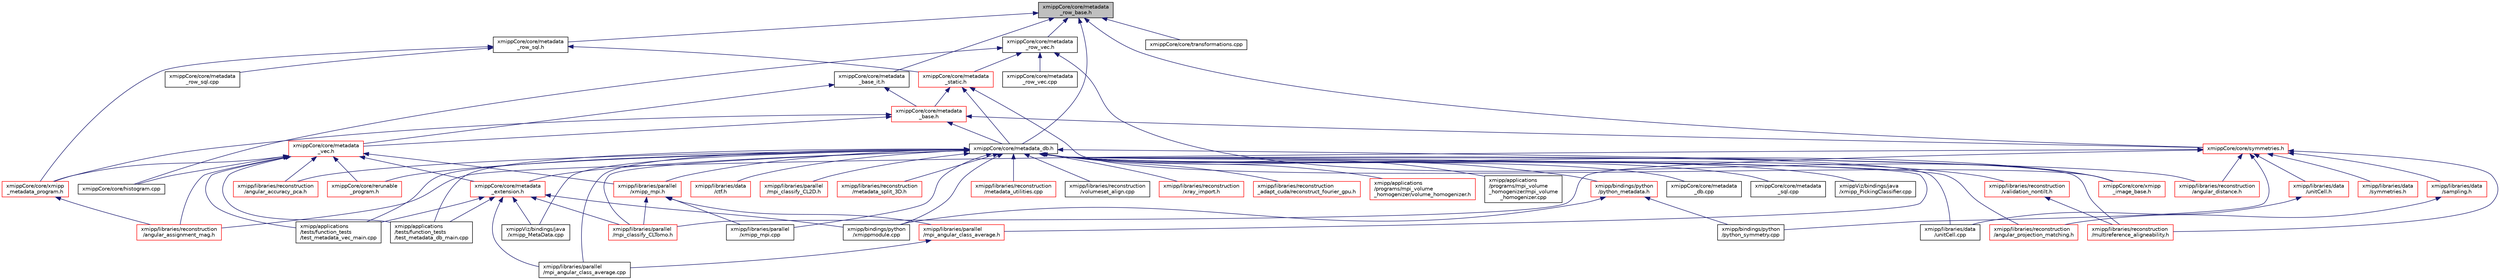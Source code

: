 digraph "xmippCore/core/metadata_row_base.h"
{
  edge [fontname="Helvetica",fontsize="10",labelfontname="Helvetica",labelfontsize="10"];
  node [fontname="Helvetica",fontsize="10",shape=record];
  Node10 [label="xmippCore/core/metadata\l_row_base.h",height=0.2,width=0.4,color="black", fillcolor="grey75", style="filled", fontcolor="black"];
  Node10 -> Node11 [dir="back",color="midnightblue",fontsize="10",style="solid",fontname="Helvetica"];
  Node11 [label="xmippCore/core/metadata\l_row_vec.h",height=0.2,width=0.4,color="black", fillcolor="white", style="filled",URL="$metadata__row__vec_8h.html"];
  Node11 -> Node12 [dir="back",color="midnightblue",fontsize="10",style="solid",fontname="Helvetica"];
  Node12 [label="xmippCore/core/xmipp\l_image_base.h",height=0.2,width=0.4,color="red", fillcolor="white", style="filled",URL="$xmipp__image__base_8h.html"];
  Node11 -> Node651 [dir="back",color="midnightblue",fontsize="10",style="solid",fontname="Helvetica"];
  Node651 [label="xmippCore/core/metadata\l_static.h",height=0.2,width=0.4,color="red", fillcolor="white", style="filled",URL="$metadata__static_8h.html"];
  Node651 -> Node12 [dir="back",color="midnightblue",fontsize="10",style="solid",fontname="Helvetica"];
  Node651 -> Node652 [dir="back",color="midnightblue",fontsize="10",style="solid",fontname="Helvetica"];
  Node652 [label="xmippCore/core/metadata\l_base.h",height=0.2,width=0.4,color="red", fillcolor="white", style="filled",URL="$metadata__base_8h.html"];
  Node652 -> Node655 [dir="back",color="midnightblue",fontsize="10",style="solid",fontname="Helvetica"];
  Node655 [label="xmippCore/core/metadata_db.h",height=0.2,width=0.4,color="black", fillcolor="white", style="filled",URL="$metadata__db_8h.html"];
  Node655 -> Node268 [dir="back",color="midnightblue",fontsize="10",style="solid",fontname="Helvetica"];
  Node268 [label="xmipp/applications\l/programs/mpi_volume\l_homogenizer/volume_homogenizer.h",height=0.2,width=0.4,color="red", fillcolor="white", style="filled",URL="$volume__homogenizer_8h.html"];
  Node655 -> Node270 [dir="back",color="midnightblue",fontsize="10",style="solid",fontname="Helvetica"];
  Node270 [label="xmipp/applications\l/programs/mpi_volume\l_homogenizer/mpi_volume\l_homogenizer.cpp",height=0.2,width=0.4,color="black", fillcolor="white", style="filled",URL="$mpi__volume__homogenizer_8cpp.html"];
  Node655 -> Node586 [dir="back",color="midnightblue",fontsize="10",style="solid",fontname="Helvetica"];
  Node586 [label="xmipp/applications\l/tests/function_tests\l/test_metadata_db_main.cpp",height=0.2,width=0.4,color="black", fillcolor="white", style="filled",URL="$test__metadata__db__main_8cpp.html"];
  Node655 -> Node587 [dir="back",color="midnightblue",fontsize="10",style="solid",fontname="Helvetica"];
  Node587 [label="xmipp/applications\l/tests/function_tests\l/test_metadata_vec_main.cpp",height=0.2,width=0.4,color="black", fillcolor="white", style="filled",URL="$test__metadata__vec__main_8cpp.html"];
  Node655 -> Node656 [dir="back",color="midnightblue",fontsize="10",style="solid",fontname="Helvetica"];
  Node656 [label="xmipp/bindings/python\l/python_metadata.h",height=0.2,width=0.4,color="red", fillcolor="white", style="filled",URL="$python__metadata_8h.html"];
  Node656 -> Node658 [dir="back",color="midnightblue",fontsize="10",style="solid",fontname="Helvetica"];
  Node658 [label="xmipp/bindings/python\l/python_symmetry.cpp",height=0.2,width=0.4,color="black", fillcolor="white", style="filled",URL="$python__symmetry_8cpp.html"];
  Node656 -> Node273 [dir="back",color="midnightblue",fontsize="10",style="solid",fontname="Helvetica"];
  Node273 [label="xmipp/bindings/python\l/xmippmodule.cpp",height=0.2,width=0.4,color="black", fillcolor="white", style="filled",URL="$xmippmodule_8cpp.html"];
  Node655 -> Node273 [dir="back",color="midnightblue",fontsize="10",style="solid",fontname="Helvetica"];
  Node655 -> Node660 [dir="back",color="midnightblue",fontsize="10",style="solid",fontname="Helvetica"];
  Node660 [label="xmipp/libraries/data\l/ctf.h",height=0.2,width=0.4,color="red", fillcolor="white", style="filled",URL="$ctf_8h.html"];
  Node655 -> Node436 [dir="back",color="midnightblue",fontsize="10",style="solid",fontname="Helvetica"];
  Node436 [label="xmipp/libraries/data\l/unitCell.cpp",height=0.2,width=0.4,color="black", fillcolor="white", style="filled",URL="$unitCell_8cpp.html"];
  Node655 -> Node450 [dir="back",color="midnightblue",fontsize="10",style="solid",fontname="Helvetica"];
  Node450 [label="xmipp/libraries/parallel\l/mpi_angular_class_average.h",height=0.2,width=0.4,color="red", fillcolor="white", style="filled",URL="$mpi__angular__class__average_8h.html"];
  Node450 -> Node452 [dir="back",color="midnightblue",fontsize="10",style="solid",fontname="Helvetica"];
  Node452 [label="xmipp/libraries/parallel\l/mpi_angular_class_average.cpp",height=0.2,width=0.4,color="black", fillcolor="white", style="filled",URL="$mpi__angular__class__average_8cpp.html"];
  Node655 -> Node452 [dir="back",color="midnightblue",fontsize="10",style="solid",fontname="Helvetica"];
  Node655 -> Node664 [dir="back",color="midnightblue",fontsize="10",style="solid",fontname="Helvetica"];
  Node664 [label="xmipp/libraries/parallel\l/mpi_classify_CL2D.h",height=0.2,width=0.4,color="red", fillcolor="white", style="filled",URL="$mpi__classify__CL2D_8h.html"];
  Node655 -> Node666 [dir="back",color="midnightblue",fontsize="10",style="solid",fontname="Helvetica"];
  Node666 [label="xmipp/libraries/parallel\l/xmipp_mpi.h",height=0.2,width=0.4,color="red", fillcolor="white", style="filled",URL="$xmipp__mpi_8h.html"];
  Node666 -> Node450 [dir="back",color="midnightblue",fontsize="10",style="solid",fontname="Helvetica"];
  Node666 -> Node98 [dir="back",color="midnightblue",fontsize="10",style="solid",fontname="Helvetica"];
  Node98 [label="xmipp/libraries/parallel\l/mpi_classify_CLTomo.h",height=0.2,width=0.4,color="red", fillcolor="white", style="filled",URL="$mpi__classify__CLTomo_8h.html"];
  Node666 -> Node689 [dir="back",color="midnightblue",fontsize="10",style="solid",fontname="Helvetica"];
  Node689 [label="xmipp/libraries/parallel\l/xmipp_mpi.cpp",height=0.2,width=0.4,color="black", fillcolor="white", style="filled",URL="$xmipp__mpi_8cpp.html"];
  Node655 -> Node98 [dir="back",color="midnightblue",fontsize="10",style="solid",fontname="Helvetica"];
  Node655 -> Node689 [dir="back",color="midnightblue",fontsize="10",style="solid",fontname="Helvetica"];
  Node655 -> Node459 [dir="back",color="midnightblue",fontsize="10",style="solid",fontname="Helvetica"];
  Node459 [label="xmipp/libraries/reconstruction\l/angular_accuracy_pca.h",height=0.2,width=0.4,color="red", fillcolor="white", style="filled",URL="$angular__accuracy__pca_8h.html"];
  Node655 -> Node690 [dir="back",color="midnightblue",fontsize="10",style="solid",fontname="Helvetica"];
  Node690 [label="xmipp/libraries/reconstruction\l/angular_distance.h",height=0.2,width=0.4,color="red", fillcolor="white", style="filled",URL="$angular__distance_8h.html"];
  Node655 -> Node695 [dir="back",color="midnightblue",fontsize="10",style="solid",fontname="Helvetica"];
  Node695 [label="xmipp/libraries/reconstruction\l/angular_projection_matching.h",height=0.2,width=0.4,color="red", fillcolor="white", style="filled",URL="$angular__projection__matching_8h.html"];
  Node655 -> Node697 [dir="back",color="midnightblue",fontsize="10",style="solid",fontname="Helvetica"];
  Node697 [label="xmipp/libraries/reconstruction\l/metadata_split_3D.h",height=0.2,width=0.4,color="red", fillcolor="white", style="filled",URL="$metadata__split__3D_8h.html"];
  Node655 -> Node699 [dir="back",color="midnightblue",fontsize="10",style="solid",fontname="Helvetica"];
  Node699 [label="xmipp/libraries/reconstruction\l/metadata_utilities.cpp",height=0.2,width=0.4,color="red", fillcolor="white", style="filled",URL="$metadata__utilities_8cpp.html"];
  Node655 -> Node701 [dir="back",color="midnightblue",fontsize="10",style="solid",fontname="Helvetica"];
  Node701 [label="xmipp/libraries/reconstruction\l/validation_nontilt.h",height=0.2,width=0.4,color="red", fillcolor="white", style="filled",URL="$validation__nontilt_8h.html"];
  Node701 -> Node177 [dir="back",color="midnightblue",fontsize="10",style="solid",fontname="Helvetica"];
  Node177 [label="xmipp/libraries/reconstruction\l/multireference_aligneability.h",height=0.2,width=0.4,color="red", fillcolor="white", style="filled",URL="$multireference__aligneability_8h.html"];
  Node655 -> Node177 [dir="back",color="midnightblue",fontsize="10",style="solid",fontname="Helvetica"];
  Node655 -> Node704 [dir="back",color="midnightblue",fontsize="10",style="solid",fontname="Helvetica"];
  Node704 [label="xmipp/libraries/reconstruction\l/volumeset_align.cpp",height=0.2,width=0.4,color="black", fillcolor="white", style="filled",URL="$volumeset__align_8cpp.html"];
  Node655 -> Node571 [dir="back",color="midnightblue",fontsize="10",style="solid",fontname="Helvetica"];
  Node571 [label="xmipp/libraries/reconstruction\l/xray_import.h",height=0.2,width=0.4,color="red", fillcolor="white", style="filled",URL="$xray__import_8h.html"];
  Node655 -> Node251 [dir="back",color="midnightblue",fontsize="10",style="solid",fontname="Helvetica"];
  Node251 [label="xmipp/libraries/reconstruction\l_adapt_cuda/reconstruct_fourier_gpu.h",height=0.2,width=0.4,color="red", fillcolor="white", style="filled",URL="$reconstruct__fourier__gpu_8h.html"];
  Node655 -> Node12 [dir="back",color="midnightblue",fontsize="10",style="solid",fontname="Helvetica"];
  Node655 -> Node585 [dir="back",color="midnightblue",fontsize="10",style="solid",fontname="Helvetica"];
  Node585 [label="xmippCore/core/metadata\l_extension.h",height=0.2,width=0.4,color="red", fillcolor="white", style="filled",URL="$metadata__extension_8h.html"];
  Node585 -> Node586 [dir="back",color="midnightblue",fontsize="10",style="solid",fontname="Helvetica"];
  Node585 -> Node587 [dir="back",color="midnightblue",fontsize="10",style="solid",fontname="Helvetica"];
  Node585 -> Node273 [dir="back",color="midnightblue",fontsize="10",style="solid",fontname="Helvetica"];
  Node585 -> Node452 [dir="back",color="midnightblue",fontsize="10",style="solid",fontname="Helvetica"];
  Node585 -> Node98 [dir="back",color="midnightblue",fontsize="10",style="solid",fontname="Helvetica"];
  Node585 -> Node606 [dir="back",color="midnightblue",fontsize="10",style="solid",fontname="Helvetica"];
  Node606 [label="xmippViz/bindings/java\l/xmipp_MetaData.cpp",height=0.2,width=0.4,color="black", fillcolor="white", style="filled",URL="$bindings_2java_2xmipp__MetaData_8cpp.html"];
  Node655 -> Node613 [dir="back",color="midnightblue",fontsize="10",style="solid",fontname="Helvetica"];
  Node613 [label="xmippCore/core/metadata\l_db.cpp",height=0.2,width=0.4,color="black", fillcolor="white", style="filled",URL="$metadata__db_8cpp.html"];
  Node655 -> Node705 [dir="back",color="midnightblue",fontsize="10",style="solid",fontname="Helvetica"];
  Node705 [label="xmippCore/core/metadata\l_sql.cpp",height=0.2,width=0.4,color="black", fillcolor="white", style="filled",URL="$metadata__sql_8cpp.html"];
  Node655 -> Node706 [dir="back",color="midnightblue",fontsize="10",style="solid",fontname="Helvetica"];
  Node706 [label="xmippCore/core/rerunable\l_program.h",height=0.2,width=0.4,color="red", fillcolor="white", style="filled",URL="$rerunable__program_8h.html"];
  Node655 -> Node606 [dir="back",color="midnightblue",fontsize="10",style="solid",fontname="Helvetica"];
  Node655 -> Node362 [dir="back",color="midnightblue",fontsize="10",style="solid",fontname="Helvetica"];
  Node362 [label="xmippViz/bindings/java\l/xmipp_PickingClassifier.cpp",height=0.2,width=0.4,color="black", fillcolor="white", style="filled",URL="$xmipp__PickingClassifier_8cpp.html"];
  Node652 -> Node713 [dir="back",color="midnightblue",fontsize="10",style="solid",fontname="Helvetica"];
  Node713 [label="xmippCore/core/metadata\l_vec.h",height=0.2,width=0.4,color="red", fillcolor="white", style="filled",URL="$metadata__vec_8h.html"];
  Node713 -> Node586 [dir="back",color="midnightblue",fontsize="10",style="solid",fontname="Helvetica"];
  Node713 -> Node587 [dir="back",color="midnightblue",fontsize="10",style="solid",fontname="Helvetica"];
  Node713 -> Node666 [dir="back",color="midnightblue",fontsize="10",style="solid",fontname="Helvetica"];
  Node713 -> Node459 [dir="back",color="midnightblue",fontsize="10",style="solid",fontname="Helvetica"];
  Node713 -> Node106 [dir="back",color="midnightblue",fontsize="10",style="solid",fontname="Helvetica"];
  Node106 [label="xmipp/libraries/reconstruction\l/angular_assignment_mag.h",height=0.2,width=0.4,color="red", fillcolor="white", style="filled",URL="$angular__assignment__mag_8h.html"];
  Node713 -> Node585 [dir="back",color="midnightblue",fontsize="10",style="solid",fontname="Helvetica"];
  Node713 -> Node757 [dir="back",color="midnightblue",fontsize="10",style="solid",fontname="Helvetica"];
  Node757 [label="xmippCore/core/histogram.cpp",height=0.2,width=0.4,color="black", fillcolor="white", style="filled",URL="$histogram_8cpp.html"];
  Node713 -> Node706 [dir="back",color="midnightblue",fontsize="10",style="solid",fontname="Helvetica"];
  Node713 -> Node758 [dir="back",color="midnightblue",fontsize="10",style="solid",fontname="Helvetica"];
  Node758 [label="xmippCore/core/xmipp\l_metadata_program.h",height=0.2,width=0.4,color="red", fillcolor="white", style="filled",URL="$xmipp__metadata__program_8h.html"];
  Node758 -> Node106 [dir="back",color="midnightblue",fontsize="10",style="solid",fontname="Helvetica"];
  Node652 -> Node775 [dir="back",color="midnightblue",fontsize="10",style="solid",fontname="Helvetica"];
  Node775 [label="xmippCore/core/symmetries.h",height=0.2,width=0.4,color="red", fillcolor="white", style="filled",URL="$ore_2core_2symmetries_8h.html"];
  Node775 -> Node658 [dir="back",color="midnightblue",fontsize="10",style="solid",fontname="Helvetica"];
  Node775 -> Node776 [dir="back",color="midnightblue",fontsize="10",style="solid",fontname="Helvetica"];
  Node776 [label="xmipp/libraries/data\l/sampling.h",height=0.2,width=0.4,color="red", fillcolor="white", style="filled",URL="$sampling_8h.html"];
  Node776 -> Node695 [dir="back",color="midnightblue",fontsize="10",style="solid",fontname="Helvetica"];
  Node775 -> Node302 [dir="back",color="midnightblue",fontsize="10",style="solid",fontname="Helvetica"];
  Node302 [label="xmipp/libraries/data\l/symmetries.h",height=0.2,width=0.4,color="red", fillcolor="white", style="filled",URL="$libraries_2data_2symmetries_8h.html"];
  Node775 -> Node435 [dir="back",color="midnightblue",fontsize="10",style="solid",fontname="Helvetica"];
  Node435 [label="xmipp/libraries/data\l/unitCell.h",height=0.2,width=0.4,color="red", fillcolor="white", style="filled",URL="$unitCell_8h.html"];
  Node435 -> Node436 [dir="back",color="midnightblue",fontsize="10",style="solid",fontname="Helvetica"];
  Node775 -> Node98 [dir="back",color="midnightblue",fontsize="10",style="solid",fontname="Helvetica"];
  Node775 -> Node106 [dir="back",color="midnightblue",fontsize="10",style="solid",fontname="Helvetica"];
  Node775 -> Node690 [dir="back",color="midnightblue",fontsize="10",style="solid",fontname="Helvetica"];
  Node775 -> Node177 [dir="back",color="midnightblue",fontsize="10",style="solid",fontname="Helvetica"];
  Node652 -> Node758 [dir="back",color="midnightblue",fontsize="10",style="solid",fontname="Helvetica"];
  Node651 -> Node655 [dir="back",color="midnightblue",fontsize="10",style="solid",fontname="Helvetica"];
  Node11 -> Node757 [dir="back",color="midnightblue",fontsize="10",style="solid",fontname="Helvetica"];
  Node11 -> Node793 [dir="back",color="midnightblue",fontsize="10",style="solid",fontname="Helvetica"];
  Node793 [label="xmippCore/core/metadata\l_row_vec.cpp",height=0.2,width=0.4,color="black", fillcolor="white", style="filled",URL="$metadata__row__vec_8cpp.html"];
  Node10 -> Node794 [dir="back",color="midnightblue",fontsize="10",style="solid",fontname="Helvetica"];
  Node794 [label="xmippCore/core/metadata\l_row_sql.h",height=0.2,width=0.4,color="black", fillcolor="white", style="filled",URL="$metadata__row__sql_8h.html"];
  Node794 -> Node651 [dir="back",color="midnightblue",fontsize="10",style="solid",fontname="Helvetica"];
  Node794 -> Node795 [dir="back",color="midnightblue",fontsize="10",style="solid",fontname="Helvetica"];
  Node795 [label="xmippCore/core/metadata\l_row_sql.cpp",height=0.2,width=0.4,color="black", fillcolor="white", style="filled",URL="$metadata__row__sql_8cpp.html"];
  Node794 -> Node758 [dir="back",color="midnightblue",fontsize="10",style="solid",fontname="Helvetica"];
  Node10 -> Node796 [dir="back",color="midnightblue",fontsize="10",style="solid",fontname="Helvetica"];
  Node796 [label="xmippCore/core/metadata\l_base_it.h",height=0.2,width=0.4,color="black", fillcolor="white", style="filled",URL="$metadata__base__it_8h.html"];
  Node796 -> Node652 [dir="back",color="midnightblue",fontsize="10",style="solid",fontname="Helvetica"];
  Node796 -> Node713 [dir="back",color="midnightblue",fontsize="10",style="solid",fontname="Helvetica"];
  Node10 -> Node655 [dir="back",color="midnightblue",fontsize="10",style="solid",fontname="Helvetica"];
  Node10 -> Node775 [dir="back",color="midnightblue",fontsize="10",style="solid",fontname="Helvetica"];
  Node10 -> Node797 [dir="back",color="midnightblue",fontsize="10",style="solid",fontname="Helvetica"];
  Node797 [label="xmippCore/core/transformations.cpp",height=0.2,width=0.4,color="black", fillcolor="white", style="filled",URL="$transformations_8cpp.html"];
}
